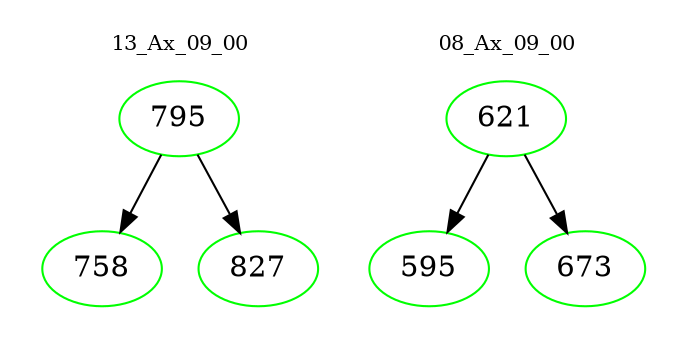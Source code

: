 digraph{
subgraph cluster_0 {
color = white
label = "13_Ax_09_00";
fontsize=10;
T0_795 [label="795", color="green"]
T0_795 -> T0_758 [color="black"]
T0_758 [label="758", color="green"]
T0_795 -> T0_827 [color="black"]
T0_827 [label="827", color="green"]
}
subgraph cluster_1 {
color = white
label = "08_Ax_09_00";
fontsize=10;
T1_621 [label="621", color="green"]
T1_621 -> T1_595 [color="black"]
T1_595 [label="595", color="green"]
T1_621 -> T1_673 [color="black"]
T1_673 [label="673", color="green"]
}
}
